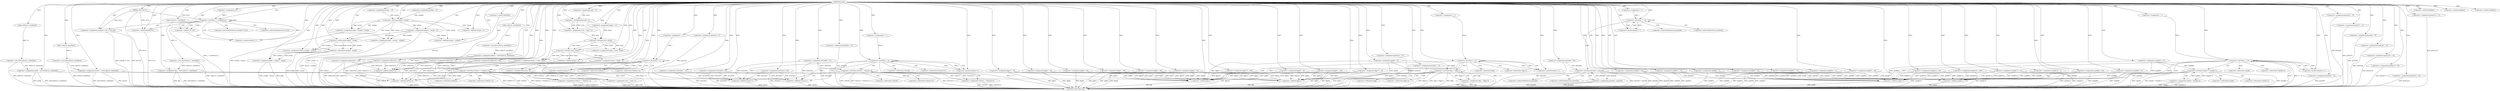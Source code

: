 digraph uash {  
"1475739525897604212" [label = "(METHOD,uash)" ]
"1475739525897604712" [label = "(METHOD_RETURN,void)" ]
"1475739525897604213" [label = "(PARAM,char* krvvc)" ]
"1475739525897604217" [label = "(<operator>.assignment,trxty = 9)" ]
"1475739525897604223" [label = "(<operator>.assignment,ntikvxv = (int*)calloc(4, sizeof(int)))" ]
"1475739525897604225" [label = "(<operator>.cast,(int*)calloc(4, sizeof(int)))" ]
"1475739525897604227" [label = "(calloc,calloc(4, sizeof(int)))" ]
"1475739525897604229" [label = "(<operator>.sizeOf,sizeof(int))" ]
"1475739525897604233" [label = "(<operator>.assignment,cpahk = (int*)calloc(14, sizeof(int)))" ]
"1475739525897604235" [label = "(<operator>.cast,(int*)calloc(14, sizeof(int)))" ]
"1475739525897604237" [label = "(calloc,calloc(14, sizeof(int)))" ]
"1475739525897604239" [label = "(<operator>.sizeOf,sizeof(int))" ]
"1475739525897604241" [label = "(<operator>.assignment,cpahk[0] = 47)" ]
"1475739525897604246" [label = "(<operator>.assignment,gwmx[0] = 99)" ]
"1475739525897604252" [label = "(<operator>.assignment,msbgvt = 9)" ]
"1475739525897604255" [label = "(<operator>.assignment,ulwarii = (int*)calloc(4, sizeof(int)))" ]
"1475739525897604257" [label = "(<operator>.cast,(int*)calloc(4, sizeof(int)))" ]
"1475739525897604259" [label = "(calloc,calloc(4, sizeof(int)))" ]
"1475739525897604261" [label = "(<operator>.sizeOf,sizeof(int))" ]
"1475739525897604264" [label = "(<operator>.assignment,fznjol = 11)" ]
"1475739525897604267" [label = "(<operator>.assignment,cpahk[1] = 75)" ]
"1475739525897604272" [label = "(<operator>.assignment,ntikvxv[0] = 41)" ]
"1475739525897604280" [label = "(<operator>.assignment,i=0)" ]
"1475739525897604283" [label = "(<operator>.lessThan,i < sizeof(krvvc))" ]
"1475739525897604285" [label = "(<operator>.sizeOf,sizeof(krvvc))" ]
"1475739525897604287" [label = "(<operator>.postIncrement,i++)" ]
"1475739525897604290" [label = "(<operator>.assignment,yolocg[i % 161] = krvvc[i])" ]
"1475739525897604293" [label = "(<operator>.modulo,i % 161)" ]
"1475739525897604300" [label = "(<operator>.assignment,smvpe = 15)" ]
"1475739525897604303" [label = "(<operator>.assignment,trxty = trxty * 2)" ]
"1475739525897604305" [label = "(<operator>.multiplication,trxty * 2)" ]
"1475739525897604308" [label = "(<operator>.assignment,cpahk[2] = 6)" ]
"1475739525897604314" [label = "(<operator>.assignment,lizbk = msbgvt / smvpe)" ]
"1475739525897604316" [label = "(<operator>.division,msbgvt / smvpe)" ]
"1475739525897604319" [label = "(<operator>.assignment,cpahk[3] = 19)" ]
"1475739525897604324" [label = "(<operator>.assignment,ulwarii[0] = 74)" ]
"1475739525897604329" [label = "(<operator>.assignment,ntikvxv[1] = 22)" ]
"1475739525897604334" [label = "(<operator>.assignment,hzopp = trxty / fznjol)" ]
"1475739525897604336" [label = "(<operator>.division,trxty / fznjol)" ]
"1475739525897604339" [label = "(<operator>.assignment,fgq = (int*)calloc(11, sizeof(int)))" ]
"1475739525897604341" [label = "(<operator>.cast,(int*)calloc(11, sizeof(int)))" ]
"1475739525897604343" [label = "(calloc,calloc(11, sizeof(int)))" ]
"1475739525897604345" [label = "(<operator>.sizeOf,sizeof(int))" ]
"1475739525897604347" [label = "(<operator>.assignment,hzopp = trxty / fznjol)" ]
"1475739525897604349" [label = "(<operator>.division,trxty / fznjol)" ]
"1475739525897604352" [label = "(<operator>.assignment,ntikvxv[2] = 100)" ]
"1475739525897604357" [label = "(<operator>.assignment,msbgvt = smvpe + 6)" ]
"1475739525897604359" [label = "(<operator>.addition,smvpe + 6)" ]
"1475739525897604362" [label = "(<operator>.assignment,fgq[0] = 61)" ]
"1475739525897604367" [label = "(<operator>.assignment,ntikvxv[3] = 56)" ]
"1475739525897604372" [label = "(<operator>.assignment,ulwarii[1] = 40)" ]
"1475739525897604377" [label = "(<operator>.assignment,fgq[1] = 78)" ]
"1475739525897604382" [label = "(<operator>.assignment,ulwarii[2] = 93)" ]
"1475739525897604387" [label = "(<operator>.assignment,gwmx[1] = 5)" ]
"1475739525897604392" [label = "(<operator>.assignment,trxty = fznjol + 6)" ]
"1475739525897604394" [label = "(<operator>.addition,fznjol + 6)" ]
"1475739525897604397" [label = "(<operator>.assignment,lizbk = smvpe + msbgvt)" ]
"1475739525897604399" [label = "(<operator>.addition,smvpe + msbgvt)" ]
"1475739525897604402" [label = "(<operator>.assignment,fgq[2] = 29)" ]
"1475739525897604407" [label = "(<operator>.assignment,ulwarii[3] = 73)" ]
"1475739525897604412" [label = "(<operator>.assignment,fgq[3] = 80)" ]
"1475739525897604417" [label = "(<operator>.assignment,fgq[4] = 90)" ]
"1475739525897604422" [label = "(<operator>.assignment,lizbk = msbgvt - smvpe)" ]
"1475739525897604424" [label = "(<operator>.subtraction,msbgvt - smvpe)" ]
"1475739525897604427" [label = "(<operator>.assignment,trxty = trxty * 2)" ]
"1475739525897604429" [label = "(<operator>.multiplication,trxty * 2)" ]
"1475739525897604432" [label = "(<operator>.assignment,lizbk = msbgvt - smvpe)" ]
"1475739525897604434" [label = "(<operator>.subtraction,msbgvt - smvpe)" ]
"1475739525897604437" [label = "(<operator>.assignment,fgq[5] = 46)" ]
"1475739525897604442" [label = "(<operator>.assignment,gwmx[2] = 70)" ]
"1475739525897604447" [label = "(<operator>.assignment,fgq[6] = 38)" ]
"1475739525897604454" [label = "(<operator>.assignment,i = 1)" ]
"1475739525897604457" [label = "(<operator>.lessThan,i < 4)" ]
"1475739525897604460" [label = "(<operator>.postIncrement,i++)" ]
"1475739525897604464" [label = "(<operator>.lessThan,*ntikvxv < *(ntikvxv+i))" ]
"1475739525897604468" [label = "(<operator>.addition,ntikvxv+i)" ]
"1475739525897604472" [label = "(<operator>.assignment,*ntikvxv = *(ntikvxv+i))" ]
"1475739525897604476" [label = "(<operator>.addition,ntikvxv+i)" ]
"1475739525897604481" [label = "(<operator>.assignment,i = 1)" ]
"1475739525897604484" [label = "(<operator>.lessThan,i < 4)" ]
"1475739525897604487" [label = "(<operator>.postIncrement,i++)" ]
"1475739525897604491" [label = "(<operator>.lessThan,*ulwarii < *(ulwarii+i))" ]
"1475739525897604495" [label = "(<operator>.addition,ulwarii+i)" ]
"1475739525897604499" [label = "(<operator>.assignment,*ulwarii = *(ulwarii+i))" ]
"1475739525897604503" [label = "(<operator>.addition,ulwarii+i)" ]
"1475739525897604506" [label = "(<operator>.assignment,fgq[7] = 16)" ]
"1475739525897604511" [label = "(<operator>.assignment,fgq[8] = 32)" ]
"1475739525897604516" [label = "(<operator>.assignment,gwmx[3] = 75)" ]
"1475739525897604521" [label = "(<operator>.assignment,cpahk[4] = 45)" ]
"1475739525897604526" [label = "(<operator>.assignment,fgq[9] = 100)" ]
"1475739525897604531" [label = "(<operator>.assignment,cpahk[5] = 41)" ]
"1475739525897604536" [label = "(<operator>.assignment,gwmx[4] = 13)" ]
"1475739525897604541" [label = "(<operator>.assignment,cpahk[6] = 28)" ]
"1475739525897604546" [label = "(<operator>.assignment,cpahk[7] = 69)" ]
"1475739525897604551" [label = "(<operator>.assignment,fgq[10] = 100)" ]
"1475739525897604558" [label = "(<operator>.assignment,i = 1)" ]
"1475739525897604561" [label = "(<operator>.lessThan,i < 11)" ]
"1475739525897604564" [label = "(<operator>.postIncrement,i++)" ]
"1475739525897604568" [label = "(<operator>.lessThan,*fgq < *(fgq+i))" ]
"1475739525897604572" [label = "(<operator>.addition,fgq+i)" ]
"1475739525897604576" [label = "(<operator>.assignment,*fgq = *(fgq+i))" ]
"1475739525897604580" [label = "(<operator>.addition,fgq+i)" ]
"1475739525897604583" [label = "(<operator>.assignment,cpahk[8] = 20)" ]
"1475739525897604588" [label = "(<operator>.assignment,gwmx[5] = 22)" ]
"1475739525897604593" [label = "(<operator>.assignment,gwmx[6] = 70)" ]
"1475739525897604598" [label = "(<operator>.assignment,gwmx[7] = 14)" ]
"1475739525897604603" [label = "(<operator>.assignment,gwmx[8] = 78)" ]
"1475739525897604608" [label = "(<operator>.assignment,gwmx[9] = 78)" ]
"1475739525897604613" [label = "(<operator>.assignment,gwmx[10] = 61)" ]
"1475739525897604618" [label = "(<operator>.assignment,gwmx[11] = 50)" ]
"1475739525897604623" [label = "(<operator>.assignment,gwmx[12] = 63)" ]
"1475739525897604628" [label = "(<operator>.assignment,gwmx[13] = 37)" ]
"1475739525897604633" [label = "(<operator>.assignment,cpahk[9] = 59)" ]
"1475739525897604640" [label = "(<operator>.assignment,i = 1)" ]
"1475739525897604643" [label = "(<operator>.lessThan,i < 14)" ]
"1475739525897604646" [label = "(<operator>.postIncrement,i++)" ]
"1475739525897604650" [label = "(<operator>.lessThan,gwmx[0] < gwmx[i])" ]
"1475739525897604658" [label = "(<operator>.assignment,gwmx[0] = gwmx[i])" ]
"1475739525897604665" [label = "(<operator>.assignment,cpahk[10] = 100)" ]
"1475739525897604670" [label = "(<operator>.assignment,cpahk[11] = 91)" ]
"1475739525897604675" [label = "(<operator>.assignment,cpahk[12] = 3)" ]
"1475739525897604680" [label = "(<operator>.assignment,cpahk[13] = 89)" ]
"1475739525897604687" [label = "(<operator>.assignment,i = 1)" ]
"1475739525897604690" [label = "(<operator>.lessThan,i < 14)" ]
"1475739525897604693" [label = "(<operator>.postIncrement,i++)" ]
"1475739525897604697" [label = "(<operator>.lessThan,*cpahk < *(cpahk+i))" ]
"1475739525897604701" [label = "(<operator>.addition,cpahk+i)" ]
"1475739525897604705" [label = "(<operator>.assignment,*cpahk = *(cpahk+i))" ]
"1475739525897604709" [label = "(<operator>.addition,cpahk+i)" ]
"1475739525897604291" [label = "(<operator>.indirectIndexAccess,yolocg[i % 161])" ]
"1475739525897604296" [label = "(<operator>.indirectIndexAccess,krvvc[i])" ]
"1475739525897604465" [label = "(<operator>.indirection,*ntikvxv)" ]
"1475739525897604467" [label = "(<operator>.indirection,*(ntikvxv+i))" ]
"1475739525897604473" [label = "(<operator>.indirection,*ntikvxv)" ]
"1475739525897604475" [label = "(<operator>.indirection,*(ntikvxv+i))" ]
"1475739525897604492" [label = "(<operator>.indirection,*ulwarii)" ]
"1475739525897604494" [label = "(<operator>.indirection,*(ulwarii+i))" ]
"1475739525897604500" [label = "(<operator>.indirection,*ulwarii)" ]
"1475739525897604502" [label = "(<operator>.indirection,*(ulwarii+i))" ]
"1475739525897604569" [label = "(<operator>.indirection,*fgq)" ]
"1475739525897604571" [label = "(<operator>.indirection,*(fgq+i))" ]
"1475739525897604577" [label = "(<operator>.indirection,*fgq)" ]
"1475739525897604579" [label = "(<operator>.indirection,*(fgq+i))" ]
"1475739525897604651" [label = "(<operator>.indirectIndexAccess,gwmx[0])" ]
"1475739525897604654" [label = "(<operator>.indirectIndexAccess,gwmx[i])" ]
"1475739525897604659" [label = "(<operator>.indirectIndexAccess,gwmx[0])" ]
"1475739525897604662" [label = "(<operator>.indirectIndexAccess,gwmx[i])" ]
"1475739525897604698" [label = "(<operator>.indirection,*cpahk)" ]
"1475739525897604700" [label = "(<operator>.indirection,*(cpahk+i))" ]
"1475739525897604706" [label = "(<operator>.indirection,*cpahk)" ]
"1475739525897604708" [label = "(<operator>.indirection,*(cpahk+i))" ]
  "1475739525897604495" -> "1475739525897604712"  [ label = "DDG: ulwarii"] 
  "1475739525897604680" -> "1475739525897604712"  [ label = "DDG: cpahk[13]"] 
  "1475739525897604572" -> "1475739525897604712"  [ label = "DDG: fgq"] 
  "1475739525897604407" -> "1475739525897604712"  [ label = "DDG: ulwarii[3]"] 
  "1475739525897604324" -> "1475739525897604712"  [ label = "DDG: ulwarii[0]"] 
  "1475739525897604339" -> "1475739525897604712"  [ label = "DDG: (int*)calloc(11, sizeof(int))"] 
  "1475739525897604468" -> "1475739525897604712"  [ label = "DDG: ntikvxv"] 
  "1475739525897604526" -> "1475739525897604712"  [ label = "DDG: fgq[9]"] 
  "1475739525897604434" -> "1475739525897604712"  [ label = "DDG: msbgvt"] 
  "1475739525897604701" -> "1475739525897604712"  [ label = "DDG: cpahk"] 
  "1475739525897604580" -> "1475739525897604712"  [ label = "DDG: fgq"] 
  "1475739525897604658" -> "1475739525897604712"  [ label = "DDG: gwmx[0]"] 
  "1475739525897604345" -> "1475739525897604712"  [ label = "DDG: int"] 
  "1475739525897604541" -> "1475739525897604712"  [ label = "DDG: cpahk[6]"] 
  "1475739525897604583" -> "1475739525897604712"  [ label = "DDG: cpahk[8]"] 
  "1475739525897604352" -> "1475739525897604712"  [ label = "DDG: ntikvxv[2]"] 
  "1475739525897604233" -> "1475739525897604712"  [ label = "DDG: (int*)calloc(14, sizeof(int))"] 
  "1475739525897604697" -> "1475739525897604712"  [ label = "DDG: *cpahk < *(cpahk+i)"] 
  "1475739525897604697" -> "1475739525897604712"  [ label = "DDG: *(cpahk+i)"] 
  "1475739525897604650" -> "1475739525897604712"  [ label = "DDG: gwmx[0] < gwmx[i]"] 
  "1475739525897604521" -> "1475739525897604712"  [ label = "DDG: cpahk[4]"] 
  "1475739525897604447" -> "1475739525897604712"  [ label = "DDG: fgq[6]"] 
  "1475739525897604417" -> "1475739525897604712"  [ label = "DDG: fgq[4]"] 
  "1475739525897604387" -> "1475739525897604712"  [ label = "DDG: gwmx[1]"] 
  "1475739525897604402" -> "1475739525897604712"  [ label = "DDG: fgq[2]"] 
  "1475739525897604412" -> "1475739525897604712"  [ label = "DDG: fgq[3]"] 
  "1475739525897604516" -> "1475739525897604712"  [ label = "DDG: gwmx[3]"] 
  "1475739525897604290" -> "1475739525897604712"  [ label = "DDG: krvvc[i]"] 
  "1475739525897604283" -> "1475739525897604712"  [ label = "DDG: i < sizeof(krvvc)"] 
  "1475739525897604499" -> "1475739525897604712"  [ label = "DDG: *ulwarii"] 
  "1475739525897604650" -> "1475739525897604712"  [ label = "DDG: gwmx[0]"] 
  "1475739525897604432" -> "1475739525897604712"  [ label = "DDG: lizbk"] 
  "1475739525897604257" -> "1475739525897604712"  [ label = "DDG: calloc(4, sizeof(int))"] 
  "1475739525897604491" -> "1475739525897604712"  [ label = "DDG: *ulwarii < *(ulwarii+i)"] 
  "1475739525897604347" -> "1475739525897604712"  [ label = "DDG: hzopp"] 
  "1475739525897604464" -> "1475739525897604712"  [ label = "DDG: *ntikvxv < *(ntikvxv+i)"] 
  "1475739525897604499" -> "1475739525897604712"  [ label = "DDG: *(ulwarii+i)"] 
  "1475739525897604377" -> "1475739525897604712"  [ label = "DDG: fgq[1]"] 
  "1475739525897604267" -> "1475739525897604712"  [ label = "DDG: cpahk[1]"] 
  "1475739525897604442" -> "1475739525897604712"  [ label = "DDG: gwmx[2]"] 
  "1475739525897604697" -> "1475739525897604712"  [ label = "DDG: *cpahk"] 
  "1475739525897604329" -> "1475739525897604712"  [ label = "DDG: ntikvxv[1]"] 
  "1475739525897604623" -> "1475739525897604712"  [ label = "DDG: gwmx[12]"] 
  "1475739525897604551" -> "1475739525897604712"  [ label = "DDG: fgq[10]"] 
  "1475739525897604546" -> "1475739525897604712"  [ label = "DDG: cpahk[7]"] 
  "1475739525897604394" -> "1475739525897604712"  [ label = "DDG: fznjol"] 
  "1475739525897604536" -> "1475739525897604712"  [ label = "DDG: gwmx[4]"] 
  "1475739525897604235" -> "1475739525897604712"  [ label = "DDG: calloc(14, sizeof(int))"] 
  "1475739525897604308" -> "1475739525897604712"  [ label = "DDG: cpahk[2]"] 
  "1475739525897604476" -> "1475739525897604712"  [ label = "DDG: ntikvxv"] 
  "1475739525897604650" -> "1475739525897604712"  [ label = "DDG: gwmx[i]"] 
  "1475739525897604341" -> "1475739525897604712"  [ label = "DDG: calloc(11, sizeof(int))"] 
  "1475739525897604290" -> "1475739525897604712"  [ label = "DDG: yolocg[i % 161]"] 
  "1475739525897604241" -> "1475739525897604712"  [ label = "DDG: cpahk[0]"] 
  "1475739525897604362" -> "1475739525897604712"  [ label = "DDG: fgq[0]"] 
  "1475739525897604705" -> "1475739525897604712"  [ label = "DDG: *cpahk"] 
  "1475739525897604367" -> "1475739525897604712"  [ label = "DDG: ntikvxv[3]"] 
  "1475739525897604491" -> "1475739525897604712"  [ label = "DDG: *(ulwarii+i)"] 
  "1475739525897604576" -> "1475739525897604712"  [ label = "DDG: *(fgq+i)"] 
  "1475739525897604434" -> "1475739525897604712"  [ label = "DDG: smvpe"] 
  "1475739525897604246" -> "1475739525897604712"  [ label = "DDG: gwmx[0]"] 
  "1475739525897604339" -> "1475739525897604712"  [ label = "DDG: fgq"] 
  "1475739525897604484" -> "1475739525897604712"  [ label = "DDG: i < 4"] 
  "1475739525897604633" -> "1475739525897604712"  [ label = "DDG: cpahk[9]"] 
  "1475739525897604561" -> "1475739525897604712"  [ label = "DDG: i < 11"] 
  "1475739525897604397" -> "1475739525897604712"  [ label = "DDG: smvpe + msbgvt"] 
  "1475739525897604568" -> "1475739525897604712"  [ label = "DDG: *fgq"] 
  "1475739525897604427" -> "1475739525897604712"  [ label = "DDG: trxty * 2"] 
  "1475739525897604506" -> "1475739525897604712"  [ label = "DDG: fgq[7]"] 
  "1475739525897604593" -> "1475739525897604712"  [ label = "DDG: gwmx[6]"] 
  "1475739525897604608" -> "1475739525897604712"  [ label = "DDG: gwmx[9]"] 
  "1475739525897604568" -> "1475739525897604712"  [ label = "DDG: *(fgq+i)"] 
  "1475739525897604665" -> "1475739525897604712"  [ label = "DDG: cpahk[10]"] 
  "1475739525897604531" -> "1475739525897604712"  [ label = "DDG: cpahk[5]"] 
  "1475739525897604690" -> "1475739525897604712"  [ label = "DDG: i"] 
  "1475739525897604472" -> "1475739525897604712"  [ label = "DDG: *(ntikvxv+i)"] 
  "1475739525897604347" -> "1475739525897604712"  [ label = "DDG: trxty / fznjol"] 
  "1475739525897604598" -> "1475739525897604712"  [ label = "DDG: gwmx[7]"] 
  "1475739525897604705" -> "1475739525897604712"  [ label = "DDG: *(cpahk+i)"] 
  "1475739525897604255" -> "1475739525897604712"  [ label = "DDG: ulwarii"] 
  "1475739525897604272" -> "1475739525897604712"  [ label = "DDG: ntikvxv[0]"] 
  "1475739525897604472" -> "1475739525897604712"  [ label = "DDG: *ntikvxv"] 
  "1475739525897604675" -> "1475739525897604712"  [ label = "DDG: cpahk[12]"] 
  "1475739525897604576" -> "1475739525897604712"  [ label = "DDG: *fgq"] 
  "1475739525897604690" -> "1475739525897604712"  [ label = "DDG: i < 14"] 
  "1475739525897604285" -> "1475739525897604712"  [ label = "DDG: krvvc"] 
  "1475739525897604568" -> "1475739525897604712"  [ label = "DDG: *fgq < *(fgq+i)"] 
  "1475739525897604588" -> "1475739525897604712"  [ label = "DDG: gwmx[5]"] 
  "1475739525897604670" -> "1475739525897604712"  [ label = "DDG: cpahk[11]"] 
  "1475739525897604464" -> "1475739525897604712"  [ label = "DDG: *(ntikvxv+i)"] 
  "1475739525897604223" -> "1475739525897604712"  [ label = "DDG: ntikvxv"] 
  "1475739525897604382" -> "1475739525897604712"  [ label = "DDG: ulwarii[2]"] 
  "1475739525897604613" -> "1475739525897604712"  [ label = "DDG: gwmx[10]"] 
  "1475739525897604658" -> "1475739525897604712"  [ label = "DDG: gwmx[i]"] 
  "1475739525897604618" -> "1475739525897604712"  [ label = "DDG: gwmx[11]"] 
  "1475739525897604603" -> "1475739525897604712"  [ label = "DDG: gwmx[8]"] 
  "1475739525897604357" -> "1475739525897604712"  [ label = "DDG: smvpe + 6"] 
  "1475739525897604464" -> "1475739525897604712"  [ label = "DDG: *ntikvxv"] 
  "1475739525897604437" -> "1475739525897604712"  [ label = "DDG: fgq[5]"] 
  "1475739525897604213" -> "1475739525897604712"  [ label = "DDG: krvvc"] 
  "1475739525897604491" -> "1475739525897604712"  [ label = "DDG: *ulwarii"] 
  "1475739525897604511" -> "1475739525897604712"  [ label = "DDG: fgq[8]"] 
  "1475739525897604233" -> "1475739525897604712"  [ label = "DDG: cpahk"] 
  "1475739525897604503" -> "1475739525897604712"  [ label = "DDG: ulwarii"] 
  "1475739525897604392" -> "1475739525897604712"  [ label = "DDG: fznjol + 6"] 
  "1475739525897604628" -> "1475739525897604712"  [ label = "DDG: gwmx[13]"] 
  "1475739525897604314" -> "1475739525897604712"  [ label = "DDG: msbgvt / smvpe"] 
  "1475739525897604709" -> "1475739525897604712"  [ label = "DDG: cpahk"] 
  "1475739525897604319" -> "1475739525897604712"  [ label = "DDG: cpahk[3]"] 
  "1475739525897604255" -> "1475739525897604712"  [ label = "DDG: (int*)calloc(4, sizeof(int))"] 
  "1475739525897604432" -> "1475739525897604712"  [ label = "DDG: msbgvt - smvpe"] 
  "1475739525897604372" -> "1475739525897604712"  [ label = "DDG: ulwarii[1]"] 
  "1475739525897604427" -> "1475739525897604712"  [ label = "DDG: trxty"] 
  "1475739525897604212" -> "1475739525897604213"  [ label = "DDG: "] 
  "1475739525897604212" -> "1475739525897604217"  [ label = "DDG: "] 
  "1475739525897604225" -> "1475739525897604223"  [ label = "DDG: calloc(4, sizeof(int))"] 
  "1475739525897604212" -> "1475739525897604223"  [ label = "DDG: "] 
  "1475739525897604227" -> "1475739525897604225"  [ label = "DDG: 4"] 
  "1475739525897604212" -> "1475739525897604227"  [ label = "DDG: "] 
  "1475739525897604212" -> "1475739525897604229"  [ label = "DDG: "] 
  "1475739525897604235" -> "1475739525897604233"  [ label = "DDG: calloc(14, sizeof(int))"] 
  "1475739525897604212" -> "1475739525897604233"  [ label = "DDG: "] 
  "1475739525897604237" -> "1475739525897604235"  [ label = "DDG: 14"] 
  "1475739525897604212" -> "1475739525897604237"  [ label = "DDG: "] 
  "1475739525897604212" -> "1475739525897604239"  [ label = "DDG: "] 
  "1475739525897604212" -> "1475739525897604241"  [ label = "DDG: "] 
  "1475739525897604212" -> "1475739525897604246"  [ label = "DDG: "] 
  "1475739525897604212" -> "1475739525897604252"  [ label = "DDG: "] 
  "1475739525897604257" -> "1475739525897604255"  [ label = "DDG: calloc(4, sizeof(int))"] 
  "1475739525897604212" -> "1475739525897604255"  [ label = "DDG: "] 
  "1475739525897604259" -> "1475739525897604257"  [ label = "DDG: 4"] 
  "1475739525897604212" -> "1475739525897604259"  [ label = "DDG: "] 
  "1475739525897604212" -> "1475739525897604261"  [ label = "DDG: "] 
  "1475739525897604212" -> "1475739525897604264"  [ label = "DDG: "] 
  "1475739525897604212" -> "1475739525897604267"  [ label = "DDG: "] 
  "1475739525897604212" -> "1475739525897604272"  [ label = "DDG: "] 
  "1475739525897604212" -> "1475739525897604280"  [ label = "DDG: "] 
  "1475739525897604287" -> "1475739525897604283"  [ label = "DDG: i"] 
  "1475739525897604280" -> "1475739525897604283"  [ label = "DDG: i"] 
  "1475739525897604212" -> "1475739525897604283"  [ label = "DDG: "] 
  "1475739525897604213" -> "1475739525897604283"  [ label = "DDG: krvvc"] 
  "1475739525897604213" -> "1475739525897604285"  [ label = "DDG: krvvc"] 
  "1475739525897604212" -> "1475739525897604285"  [ label = "DDG: "] 
  "1475739525897604293" -> "1475739525897604287"  [ label = "DDG: i"] 
  "1475739525897604212" -> "1475739525897604287"  [ label = "DDG: "] 
  "1475739525897604213" -> "1475739525897604290"  [ label = "DDG: krvvc"] 
  "1475739525897604212" -> "1475739525897604290"  [ label = "DDG: "] 
  "1475739525897604283" -> "1475739525897604293"  [ label = "DDG: i"] 
  "1475739525897604212" -> "1475739525897604293"  [ label = "DDG: "] 
  "1475739525897604212" -> "1475739525897604300"  [ label = "DDG: "] 
  "1475739525897604305" -> "1475739525897604303"  [ label = "DDG: trxty"] 
  "1475739525897604305" -> "1475739525897604303"  [ label = "DDG: 2"] 
  "1475739525897604212" -> "1475739525897604303"  [ label = "DDG: "] 
  "1475739525897604217" -> "1475739525897604305"  [ label = "DDG: trxty"] 
  "1475739525897604212" -> "1475739525897604305"  [ label = "DDG: "] 
  "1475739525897604212" -> "1475739525897604308"  [ label = "DDG: "] 
  "1475739525897604316" -> "1475739525897604314"  [ label = "DDG: msbgvt"] 
  "1475739525897604316" -> "1475739525897604314"  [ label = "DDG: smvpe"] 
  "1475739525897604212" -> "1475739525897604314"  [ label = "DDG: "] 
  "1475739525897604252" -> "1475739525897604316"  [ label = "DDG: msbgvt"] 
  "1475739525897604212" -> "1475739525897604316"  [ label = "DDG: "] 
  "1475739525897604300" -> "1475739525897604316"  [ label = "DDG: smvpe"] 
  "1475739525897604212" -> "1475739525897604319"  [ label = "DDG: "] 
  "1475739525897604212" -> "1475739525897604324"  [ label = "DDG: "] 
  "1475739525897604212" -> "1475739525897604329"  [ label = "DDG: "] 
  "1475739525897604336" -> "1475739525897604334"  [ label = "DDG: trxty"] 
  "1475739525897604336" -> "1475739525897604334"  [ label = "DDG: fznjol"] 
  "1475739525897604212" -> "1475739525897604334"  [ label = "DDG: "] 
  "1475739525897604303" -> "1475739525897604336"  [ label = "DDG: trxty"] 
  "1475739525897604212" -> "1475739525897604336"  [ label = "DDG: "] 
  "1475739525897604264" -> "1475739525897604336"  [ label = "DDG: fznjol"] 
  "1475739525897604341" -> "1475739525897604339"  [ label = "DDG: calloc(11, sizeof(int))"] 
  "1475739525897604212" -> "1475739525897604339"  [ label = "DDG: "] 
  "1475739525897604343" -> "1475739525897604341"  [ label = "DDG: 11"] 
  "1475739525897604212" -> "1475739525897604343"  [ label = "DDG: "] 
  "1475739525897604212" -> "1475739525897604345"  [ label = "DDG: "] 
  "1475739525897604349" -> "1475739525897604347"  [ label = "DDG: trxty"] 
  "1475739525897604349" -> "1475739525897604347"  [ label = "DDG: fznjol"] 
  "1475739525897604212" -> "1475739525897604347"  [ label = "DDG: "] 
  "1475739525897604336" -> "1475739525897604349"  [ label = "DDG: trxty"] 
  "1475739525897604212" -> "1475739525897604349"  [ label = "DDG: "] 
  "1475739525897604336" -> "1475739525897604349"  [ label = "DDG: fznjol"] 
  "1475739525897604212" -> "1475739525897604352"  [ label = "DDG: "] 
  "1475739525897604316" -> "1475739525897604357"  [ label = "DDG: smvpe"] 
  "1475739525897604212" -> "1475739525897604357"  [ label = "DDG: "] 
  "1475739525897604316" -> "1475739525897604359"  [ label = "DDG: smvpe"] 
  "1475739525897604212" -> "1475739525897604359"  [ label = "DDG: "] 
  "1475739525897604212" -> "1475739525897604362"  [ label = "DDG: "] 
  "1475739525897604212" -> "1475739525897604367"  [ label = "DDG: "] 
  "1475739525897604212" -> "1475739525897604372"  [ label = "DDG: "] 
  "1475739525897604212" -> "1475739525897604377"  [ label = "DDG: "] 
  "1475739525897604212" -> "1475739525897604382"  [ label = "DDG: "] 
  "1475739525897604212" -> "1475739525897604387"  [ label = "DDG: "] 
  "1475739525897604349" -> "1475739525897604392"  [ label = "DDG: fznjol"] 
  "1475739525897604212" -> "1475739525897604392"  [ label = "DDG: "] 
  "1475739525897604349" -> "1475739525897604394"  [ label = "DDG: fznjol"] 
  "1475739525897604212" -> "1475739525897604394"  [ label = "DDG: "] 
  "1475739525897604212" -> "1475739525897604397"  [ label = "DDG: "] 
  "1475739525897604316" -> "1475739525897604397"  [ label = "DDG: smvpe"] 
  "1475739525897604357" -> "1475739525897604397"  [ label = "DDG: msbgvt"] 
  "1475739525897604212" -> "1475739525897604399"  [ label = "DDG: "] 
  "1475739525897604316" -> "1475739525897604399"  [ label = "DDG: smvpe"] 
  "1475739525897604357" -> "1475739525897604399"  [ label = "DDG: msbgvt"] 
  "1475739525897604212" -> "1475739525897604402"  [ label = "DDG: "] 
  "1475739525897604212" -> "1475739525897604407"  [ label = "DDG: "] 
  "1475739525897604212" -> "1475739525897604412"  [ label = "DDG: "] 
  "1475739525897604212" -> "1475739525897604417"  [ label = "DDG: "] 
  "1475739525897604424" -> "1475739525897604422"  [ label = "DDG: msbgvt"] 
  "1475739525897604424" -> "1475739525897604422"  [ label = "DDG: smvpe"] 
  "1475739525897604212" -> "1475739525897604422"  [ label = "DDG: "] 
  "1475739525897604212" -> "1475739525897604424"  [ label = "DDG: "] 
  "1475739525897604357" -> "1475739525897604424"  [ label = "DDG: msbgvt"] 
  "1475739525897604316" -> "1475739525897604424"  [ label = "DDG: smvpe"] 
  "1475739525897604429" -> "1475739525897604427"  [ label = "DDG: trxty"] 
  "1475739525897604429" -> "1475739525897604427"  [ label = "DDG: 2"] 
  "1475739525897604212" -> "1475739525897604427"  [ label = "DDG: "] 
  "1475739525897604392" -> "1475739525897604429"  [ label = "DDG: trxty"] 
  "1475739525897604212" -> "1475739525897604429"  [ label = "DDG: "] 
  "1475739525897604434" -> "1475739525897604432"  [ label = "DDG: msbgvt"] 
  "1475739525897604434" -> "1475739525897604432"  [ label = "DDG: smvpe"] 
  "1475739525897604212" -> "1475739525897604432"  [ label = "DDG: "] 
  "1475739525897604424" -> "1475739525897604434"  [ label = "DDG: msbgvt"] 
  "1475739525897604212" -> "1475739525897604434"  [ label = "DDG: "] 
  "1475739525897604424" -> "1475739525897604434"  [ label = "DDG: smvpe"] 
  "1475739525897604212" -> "1475739525897604437"  [ label = "DDG: "] 
  "1475739525897604212" -> "1475739525897604442"  [ label = "DDG: "] 
  "1475739525897604212" -> "1475739525897604447"  [ label = "DDG: "] 
  "1475739525897604212" -> "1475739525897604454"  [ label = "DDG: "] 
  "1475739525897604454" -> "1475739525897604457"  [ label = "DDG: i"] 
  "1475739525897604460" -> "1475739525897604457"  [ label = "DDG: i"] 
  "1475739525897604212" -> "1475739525897604457"  [ label = "DDG: "] 
  "1475739525897604212" -> "1475739525897604460"  [ label = "DDG: "] 
  "1475739525897604457" -> "1475739525897604460"  [ label = "DDG: i"] 
  "1475739525897604272" -> "1475739525897604464"  [ label = "DDG: ntikvxv[0]"] 
  "1475739525897604472" -> "1475739525897604464"  [ label = "DDG: *ntikvxv"] 
  "1475739525897604352" -> "1475739525897604468"  [ label = "DDG: ntikvxv[2]"] 
  "1475739525897604329" -> "1475739525897604468"  [ label = "DDG: ntikvxv[1]"] 
  "1475739525897604367" -> "1475739525897604468"  [ label = "DDG: ntikvxv[3]"] 
  "1475739525897604272" -> "1475739525897604468"  [ label = "DDG: ntikvxv[0]"] 
  "1475739525897604223" -> "1475739525897604468"  [ label = "DDG: ntikvxv"] 
  "1475739525897604212" -> "1475739525897604468"  [ label = "DDG: "] 
  "1475739525897604457" -> "1475739525897604468"  [ label = "DDG: i"] 
  "1475739525897604464" -> "1475739525897604472"  [ label = "DDG: *(ntikvxv+i)"] 
  "1475739525897604352" -> "1475739525897604476"  [ label = "DDG: ntikvxv[2]"] 
  "1475739525897604329" -> "1475739525897604476"  [ label = "DDG: ntikvxv[1]"] 
  "1475739525897604367" -> "1475739525897604476"  [ label = "DDG: ntikvxv[3]"] 
  "1475739525897604272" -> "1475739525897604476"  [ label = "DDG: ntikvxv[0]"] 
  "1475739525897604212" -> "1475739525897604476"  [ label = "DDG: "] 
  "1475739525897604457" -> "1475739525897604476"  [ label = "DDG: i"] 
  "1475739525897604212" -> "1475739525897604481"  [ label = "DDG: "] 
  "1475739525897604487" -> "1475739525897604484"  [ label = "DDG: i"] 
  "1475739525897604481" -> "1475739525897604484"  [ label = "DDG: i"] 
  "1475739525897604212" -> "1475739525897604484"  [ label = "DDG: "] 
  "1475739525897604212" -> "1475739525897604487"  [ label = "DDG: "] 
  "1475739525897604484" -> "1475739525897604487"  [ label = "DDG: i"] 
  "1475739525897604324" -> "1475739525897604491"  [ label = "DDG: ulwarii[0]"] 
  "1475739525897604499" -> "1475739525897604491"  [ label = "DDG: *ulwarii"] 
  "1475739525897604255" -> "1475739525897604495"  [ label = "DDG: ulwarii"] 
  "1475739525897604382" -> "1475739525897604495"  [ label = "DDG: ulwarii[2]"] 
  "1475739525897604372" -> "1475739525897604495"  [ label = "DDG: ulwarii[1]"] 
  "1475739525897604407" -> "1475739525897604495"  [ label = "DDG: ulwarii[3]"] 
  "1475739525897604324" -> "1475739525897604495"  [ label = "DDG: ulwarii[0]"] 
  "1475739525897604212" -> "1475739525897604495"  [ label = "DDG: "] 
  "1475739525897604484" -> "1475739525897604495"  [ label = "DDG: i"] 
  "1475739525897604491" -> "1475739525897604499"  [ label = "DDG: *(ulwarii+i)"] 
  "1475739525897604382" -> "1475739525897604503"  [ label = "DDG: ulwarii[2]"] 
  "1475739525897604372" -> "1475739525897604503"  [ label = "DDG: ulwarii[1]"] 
  "1475739525897604407" -> "1475739525897604503"  [ label = "DDG: ulwarii[3]"] 
  "1475739525897604324" -> "1475739525897604503"  [ label = "DDG: ulwarii[0]"] 
  "1475739525897604212" -> "1475739525897604503"  [ label = "DDG: "] 
  "1475739525897604484" -> "1475739525897604503"  [ label = "DDG: i"] 
  "1475739525897604212" -> "1475739525897604506"  [ label = "DDG: "] 
  "1475739525897604212" -> "1475739525897604511"  [ label = "DDG: "] 
  "1475739525897604212" -> "1475739525897604516"  [ label = "DDG: "] 
  "1475739525897604212" -> "1475739525897604521"  [ label = "DDG: "] 
  "1475739525897604212" -> "1475739525897604526"  [ label = "DDG: "] 
  "1475739525897604212" -> "1475739525897604531"  [ label = "DDG: "] 
  "1475739525897604212" -> "1475739525897604536"  [ label = "DDG: "] 
  "1475739525897604212" -> "1475739525897604541"  [ label = "DDG: "] 
  "1475739525897604212" -> "1475739525897604546"  [ label = "DDG: "] 
  "1475739525897604212" -> "1475739525897604551"  [ label = "DDG: "] 
  "1475739525897604212" -> "1475739525897604558"  [ label = "DDG: "] 
  "1475739525897604558" -> "1475739525897604561"  [ label = "DDG: i"] 
  "1475739525897604564" -> "1475739525897604561"  [ label = "DDG: i"] 
  "1475739525897604212" -> "1475739525897604561"  [ label = "DDG: "] 
  "1475739525897604212" -> "1475739525897604564"  [ label = "DDG: "] 
  "1475739525897604561" -> "1475739525897604564"  [ label = "DDG: i"] 
  "1475739525897604362" -> "1475739525897604568"  [ label = "DDG: fgq[0]"] 
  "1475739525897604576" -> "1475739525897604568"  [ label = "DDG: *fgq"] 
  "1475739525897604412" -> "1475739525897604572"  [ label = "DDG: fgq[3]"] 
  "1475739525897604377" -> "1475739525897604572"  [ label = "DDG: fgq[1]"] 
  "1475739525897604551" -> "1475739525897604572"  [ label = "DDG: fgq[10]"] 
  "1475739525897604362" -> "1475739525897604572"  [ label = "DDG: fgq[0]"] 
  "1475739525897604339" -> "1475739525897604572"  [ label = "DDG: fgq"] 
  "1475739525897604506" -> "1475739525897604572"  [ label = "DDG: fgq[7]"] 
  "1475739525897604526" -> "1475739525897604572"  [ label = "DDG: fgq[9]"] 
  "1475739525897604447" -> "1475739525897604572"  [ label = "DDG: fgq[6]"] 
  "1475739525897604402" -> "1475739525897604572"  [ label = "DDG: fgq[2]"] 
  "1475739525897604417" -> "1475739525897604572"  [ label = "DDG: fgq[4]"] 
  "1475739525897604511" -> "1475739525897604572"  [ label = "DDG: fgq[8]"] 
  "1475739525897604437" -> "1475739525897604572"  [ label = "DDG: fgq[5]"] 
  "1475739525897604212" -> "1475739525897604572"  [ label = "DDG: "] 
  "1475739525897604561" -> "1475739525897604572"  [ label = "DDG: i"] 
  "1475739525897604568" -> "1475739525897604576"  [ label = "DDG: *(fgq+i)"] 
  "1475739525897604526" -> "1475739525897604580"  [ label = "DDG: fgq[9]"] 
  "1475739525897604412" -> "1475739525897604580"  [ label = "DDG: fgq[3]"] 
  "1475739525897604377" -> "1475739525897604580"  [ label = "DDG: fgq[1]"] 
  "1475739525897604551" -> "1475739525897604580"  [ label = "DDG: fgq[10]"] 
  "1475739525897604362" -> "1475739525897604580"  [ label = "DDG: fgq[0]"] 
  "1475739525897604506" -> "1475739525897604580"  [ label = "DDG: fgq[7]"] 
  "1475739525897604447" -> "1475739525897604580"  [ label = "DDG: fgq[6]"] 
  "1475739525897604402" -> "1475739525897604580"  [ label = "DDG: fgq[2]"] 
  "1475739525897604417" -> "1475739525897604580"  [ label = "DDG: fgq[4]"] 
  "1475739525897604511" -> "1475739525897604580"  [ label = "DDG: fgq[8]"] 
  "1475739525897604437" -> "1475739525897604580"  [ label = "DDG: fgq[5]"] 
  "1475739525897604212" -> "1475739525897604580"  [ label = "DDG: "] 
  "1475739525897604561" -> "1475739525897604580"  [ label = "DDG: i"] 
  "1475739525897604212" -> "1475739525897604583"  [ label = "DDG: "] 
  "1475739525897604212" -> "1475739525897604588"  [ label = "DDG: "] 
  "1475739525897604212" -> "1475739525897604593"  [ label = "DDG: "] 
  "1475739525897604212" -> "1475739525897604598"  [ label = "DDG: "] 
  "1475739525897604212" -> "1475739525897604603"  [ label = "DDG: "] 
  "1475739525897604212" -> "1475739525897604608"  [ label = "DDG: "] 
  "1475739525897604212" -> "1475739525897604613"  [ label = "DDG: "] 
  "1475739525897604212" -> "1475739525897604618"  [ label = "DDG: "] 
  "1475739525897604212" -> "1475739525897604623"  [ label = "DDG: "] 
  "1475739525897604212" -> "1475739525897604628"  [ label = "DDG: "] 
  "1475739525897604212" -> "1475739525897604633"  [ label = "DDG: "] 
  "1475739525897604212" -> "1475739525897604640"  [ label = "DDG: "] 
  "1475739525897604646" -> "1475739525897604643"  [ label = "DDG: i"] 
  "1475739525897604640" -> "1475739525897604643"  [ label = "DDG: i"] 
  "1475739525897604212" -> "1475739525897604643"  [ label = "DDG: "] 
  "1475739525897604643" -> "1475739525897604646"  [ label = "DDG: i"] 
  "1475739525897604212" -> "1475739525897604646"  [ label = "DDG: "] 
  "1475739525897604658" -> "1475739525897604650"  [ label = "DDG: gwmx[0]"] 
  "1475739525897604246" -> "1475739525897604650"  [ label = "DDG: gwmx[0]"] 
  "1475739525897604650" -> "1475739525897604658"  [ label = "DDG: gwmx[i]"] 
  "1475739525897604212" -> "1475739525897604665"  [ label = "DDG: "] 
  "1475739525897604212" -> "1475739525897604670"  [ label = "DDG: "] 
  "1475739525897604212" -> "1475739525897604675"  [ label = "DDG: "] 
  "1475739525897604212" -> "1475739525897604680"  [ label = "DDG: "] 
  "1475739525897604212" -> "1475739525897604687"  [ label = "DDG: "] 
  "1475739525897604687" -> "1475739525897604690"  [ label = "DDG: i"] 
  "1475739525897604693" -> "1475739525897604690"  [ label = "DDG: i"] 
  "1475739525897604212" -> "1475739525897604690"  [ label = "DDG: "] 
  "1475739525897604212" -> "1475739525897604693"  [ label = "DDG: "] 
  "1475739525897604690" -> "1475739525897604693"  [ label = "DDG: i"] 
  "1475739525897604241" -> "1475739525897604697"  [ label = "DDG: cpahk[0]"] 
  "1475739525897604705" -> "1475739525897604697"  [ label = "DDG: *cpahk"] 
  "1475739525897604680" -> "1475739525897604701"  [ label = "DDG: cpahk[13]"] 
  "1475739525897604521" -> "1475739525897604701"  [ label = "DDG: cpahk[4]"] 
  "1475739525897604267" -> "1475739525897604701"  [ label = "DDG: cpahk[1]"] 
  "1475739525897604546" -> "1475739525897604701"  [ label = "DDG: cpahk[7]"] 
  "1475739525897604308" -> "1475739525897604701"  [ label = "DDG: cpahk[2]"] 
  "1475739525897604241" -> "1475739525897604701"  [ label = "DDG: cpahk[0]"] 
  "1475739525897604633" -> "1475739525897604701"  [ label = "DDG: cpahk[9]"] 
  "1475739525897604675" -> "1475739525897604701"  [ label = "DDG: cpahk[12]"] 
  "1475739525897604670" -> "1475739525897604701"  [ label = "DDG: cpahk[11]"] 
  "1475739525897604233" -> "1475739525897604701"  [ label = "DDG: cpahk"] 
  "1475739525897604541" -> "1475739525897604701"  [ label = "DDG: cpahk[6]"] 
  "1475739525897604583" -> "1475739525897604701"  [ label = "DDG: cpahk[8]"] 
  "1475739525897604665" -> "1475739525897604701"  [ label = "DDG: cpahk[10]"] 
  "1475739525897604531" -> "1475739525897604701"  [ label = "DDG: cpahk[5]"] 
  "1475739525897604319" -> "1475739525897604701"  [ label = "DDG: cpahk[3]"] 
  "1475739525897604212" -> "1475739525897604701"  [ label = "DDG: "] 
  "1475739525897604690" -> "1475739525897604701"  [ label = "DDG: i"] 
  "1475739525897604697" -> "1475739525897604705"  [ label = "DDG: *(cpahk+i)"] 
  "1475739525897604680" -> "1475739525897604709"  [ label = "DDG: cpahk[13]"] 
  "1475739525897604521" -> "1475739525897604709"  [ label = "DDG: cpahk[4]"] 
  "1475739525897604267" -> "1475739525897604709"  [ label = "DDG: cpahk[1]"] 
  "1475739525897604546" -> "1475739525897604709"  [ label = "DDG: cpahk[7]"] 
  "1475739525897604308" -> "1475739525897604709"  [ label = "DDG: cpahk[2]"] 
  "1475739525897604241" -> "1475739525897604709"  [ label = "DDG: cpahk[0]"] 
  "1475739525897604633" -> "1475739525897604709"  [ label = "DDG: cpahk[9]"] 
  "1475739525897604675" -> "1475739525897604709"  [ label = "DDG: cpahk[12]"] 
  "1475739525897604670" -> "1475739525897604709"  [ label = "DDG: cpahk[11]"] 
  "1475739525897604319" -> "1475739525897604709"  [ label = "DDG: cpahk[3]"] 
  "1475739525897604541" -> "1475739525897604709"  [ label = "DDG: cpahk[6]"] 
  "1475739525897604583" -> "1475739525897604709"  [ label = "DDG: cpahk[8]"] 
  "1475739525897604665" -> "1475739525897604709"  [ label = "DDG: cpahk[10]"] 
  "1475739525897604531" -> "1475739525897604709"  [ label = "DDG: cpahk[5]"] 
  "1475739525897604212" -> "1475739525897604709"  [ label = "DDG: "] 
  "1475739525897604690" -> "1475739525897604709"  [ label = "DDG: i"] 
  "1475739525897604283" -> "1475739525897604283"  [ label = "CDG: "] 
  "1475739525897604283" -> "1475739525897604285"  [ label = "CDG: "] 
  "1475739525897604283" -> "1475739525897604287"  [ label = "CDG: "] 
  "1475739525897604283" -> "1475739525897604296"  [ label = "CDG: "] 
  "1475739525897604283" -> "1475739525897604291"  [ label = "CDG: "] 
  "1475739525897604283" -> "1475739525897604293"  [ label = "CDG: "] 
  "1475739525897604283" -> "1475739525897604290"  [ label = "CDG: "] 
  "1475739525897604457" -> "1475739525897604467"  [ label = "CDG: "] 
  "1475739525897604457" -> "1475739525897604468"  [ label = "CDG: "] 
  "1475739525897604457" -> "1475739525897604464"  [ label = "CDG: "] 
  "1475739525897604457" -> "1475739525897604465"  [ label = "CDG: "] 
  "1475739525897604457" -> "1475739525897604460"  [ label = "CDG: "] 
  "1475739525897604457" -> "1475739525897604457"  [ label = "CDG: "] 
  "1475739525897604464" -> "1475739525897604475"  [ label = "CDG: "] 
  "1475739525897604464" -> "1475739525897604476"  [ label = "CDG: "] 
  "1475739525897604464" -> "1475739525897604472"  [ label = "CDG: "] 
  "1475739525897604464" -> "1475739525897604473"  [ label = "CDG: "] 
  "1475739525897604484" -> "1475739525897604487"  [ label = "CDG: "] 
  "1475739525897604484" -> "1475739525897604491"  [ label = "CDG: "] 
  "1475739525897604484" -> "1475739525897604492"  [ label = "CDG: "] 
  "1475739525897604484" -> "1475739525897604494"  [ label = "CDG: "] 
  "1475739525897604484" -> "1475739525897604484"  [ label = "CDG: "] 
  "1475739525897604484" -> "1475739525897604495"  [ label = "CDG: "] 
  "1475739525897604491" -> "1475739525897604499"  [ label = "CDG: "] 
  "1475739525897604491" -> "1475739525897604500"  [ label = "CDG: "] 
  "1475739525897604491" -> "1475739525897604502"  [ label = "CDG: "] 
  "1475739525897604491" -> "1475739525897604503"  [ label = "CDG: "] 
  "1475739525897604561" -> "1475739525897604571"  [ label = "CDG: "] 
  "1475739525897604561" -> "1475739525897604572"  [ label = "CDG: "] 
  "1475739525897604561" -> "1475739525897604568"  [ label = "CDG: "] 
  "1475739525897604561" -> "1475739525897604569"  [ label = "CDG: "] 
  "1475739525897604561" -> "1475739525897604564"  [ label = "CDG: "] 
  "1475739525897604561" -> "1475739525897604561"  [ label = "CDG: "] 
  "1475739525897604568" -> "1475739525897604579"  [ label = "CDG: "] 
  "1475739525897604568" -> "1475739525897604580"  [ label = "CDG: "] 
  "1475739525897604568" -> "1475739525897604576"  [ label = "CDG: "] 
  "1475739525897604568" -> "1475739525897604577"  [ label = "CDG: "] 
  "1475739525897604643" -> "1475739525897604651"  [ label = "CDG: "] 
  "1475739525897604643" -> "1475739525897604654"  [ label = "CDG: "] 
  "1475739525897604643" -> "1475739525897604650"  [ label = "CDG: "] 
  "1475739525897604643" -> "1475739525897604643"  [ label = "CDG: "] 
  "1475739525897604643" -> "1475739525897604646"  [ label = "CDG: "] 
  "1475739525897604650" -> "1475739525897604659"  [ label = "CDG: "] 
  "1475739525897604650" -> "1475739525897604662"  [ label = "CDG: "] 
  "1475739525897604650" -> "1475739525897604658"  [ label = "CDG: "] 
  "1475739525897604690" -> "1475739525897604700"  [ label = "CDG: "] 
  "1475739525897604690" -> "1475739525897604701"  [ label = "CDG: "] 
  "1475739525897604690" -> "1475739525897604697"  [ label = "CDG: "] 
  "1475739525897604690" -> "1475739525897604698"  [ label = "CDG: "] 
  "1475739525897604690" -> "1475739525897604693"  [ label = "CDG: "] 
  "1475739525897604690" -> "1475739525897604690"  [ label = "CDG: "] 
  "1475739525897604697" -> "1475739525897604708"  [ label = "CDG: "] 
  "1475739525897604697" -> "1475739525897604709"  [ label = "CDG: "] 
  "1475739525897604697" -> "1475739525897604705"  [ label = "CDG: "] 
  "1475739525897604697" -> "1475739525897604706"  [ label = "CDG: "] 
}
